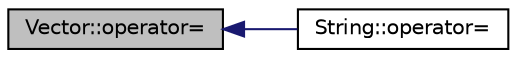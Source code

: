 digraph "Vector::operator="
{
  edge [fontname="Helvetica",fontsize="10",labelfontname="Helvetica",labelfontsize="10"];
  node [fontname="Helvetica",fontsize="10",shape=record];
  rankdir="LR";
  Node54 [label="Vector::operator=",height=0.2,width=0.4,color="black", fillcolor="grey75", style="filled", fontcolor="black"];
  Node54 -> Node55 [dir="back",color="midnightblue",fontsize="10",style="solid",fontname="Helvetica"];
  Node55 [label="String::operator=",height=0.2,width=0.4,color="black", fillcolor="white", style="filled",URL="$de/d61/class_string.html#af05f7df1db9885d2ff0daf8dcc77c2ea"];
}
